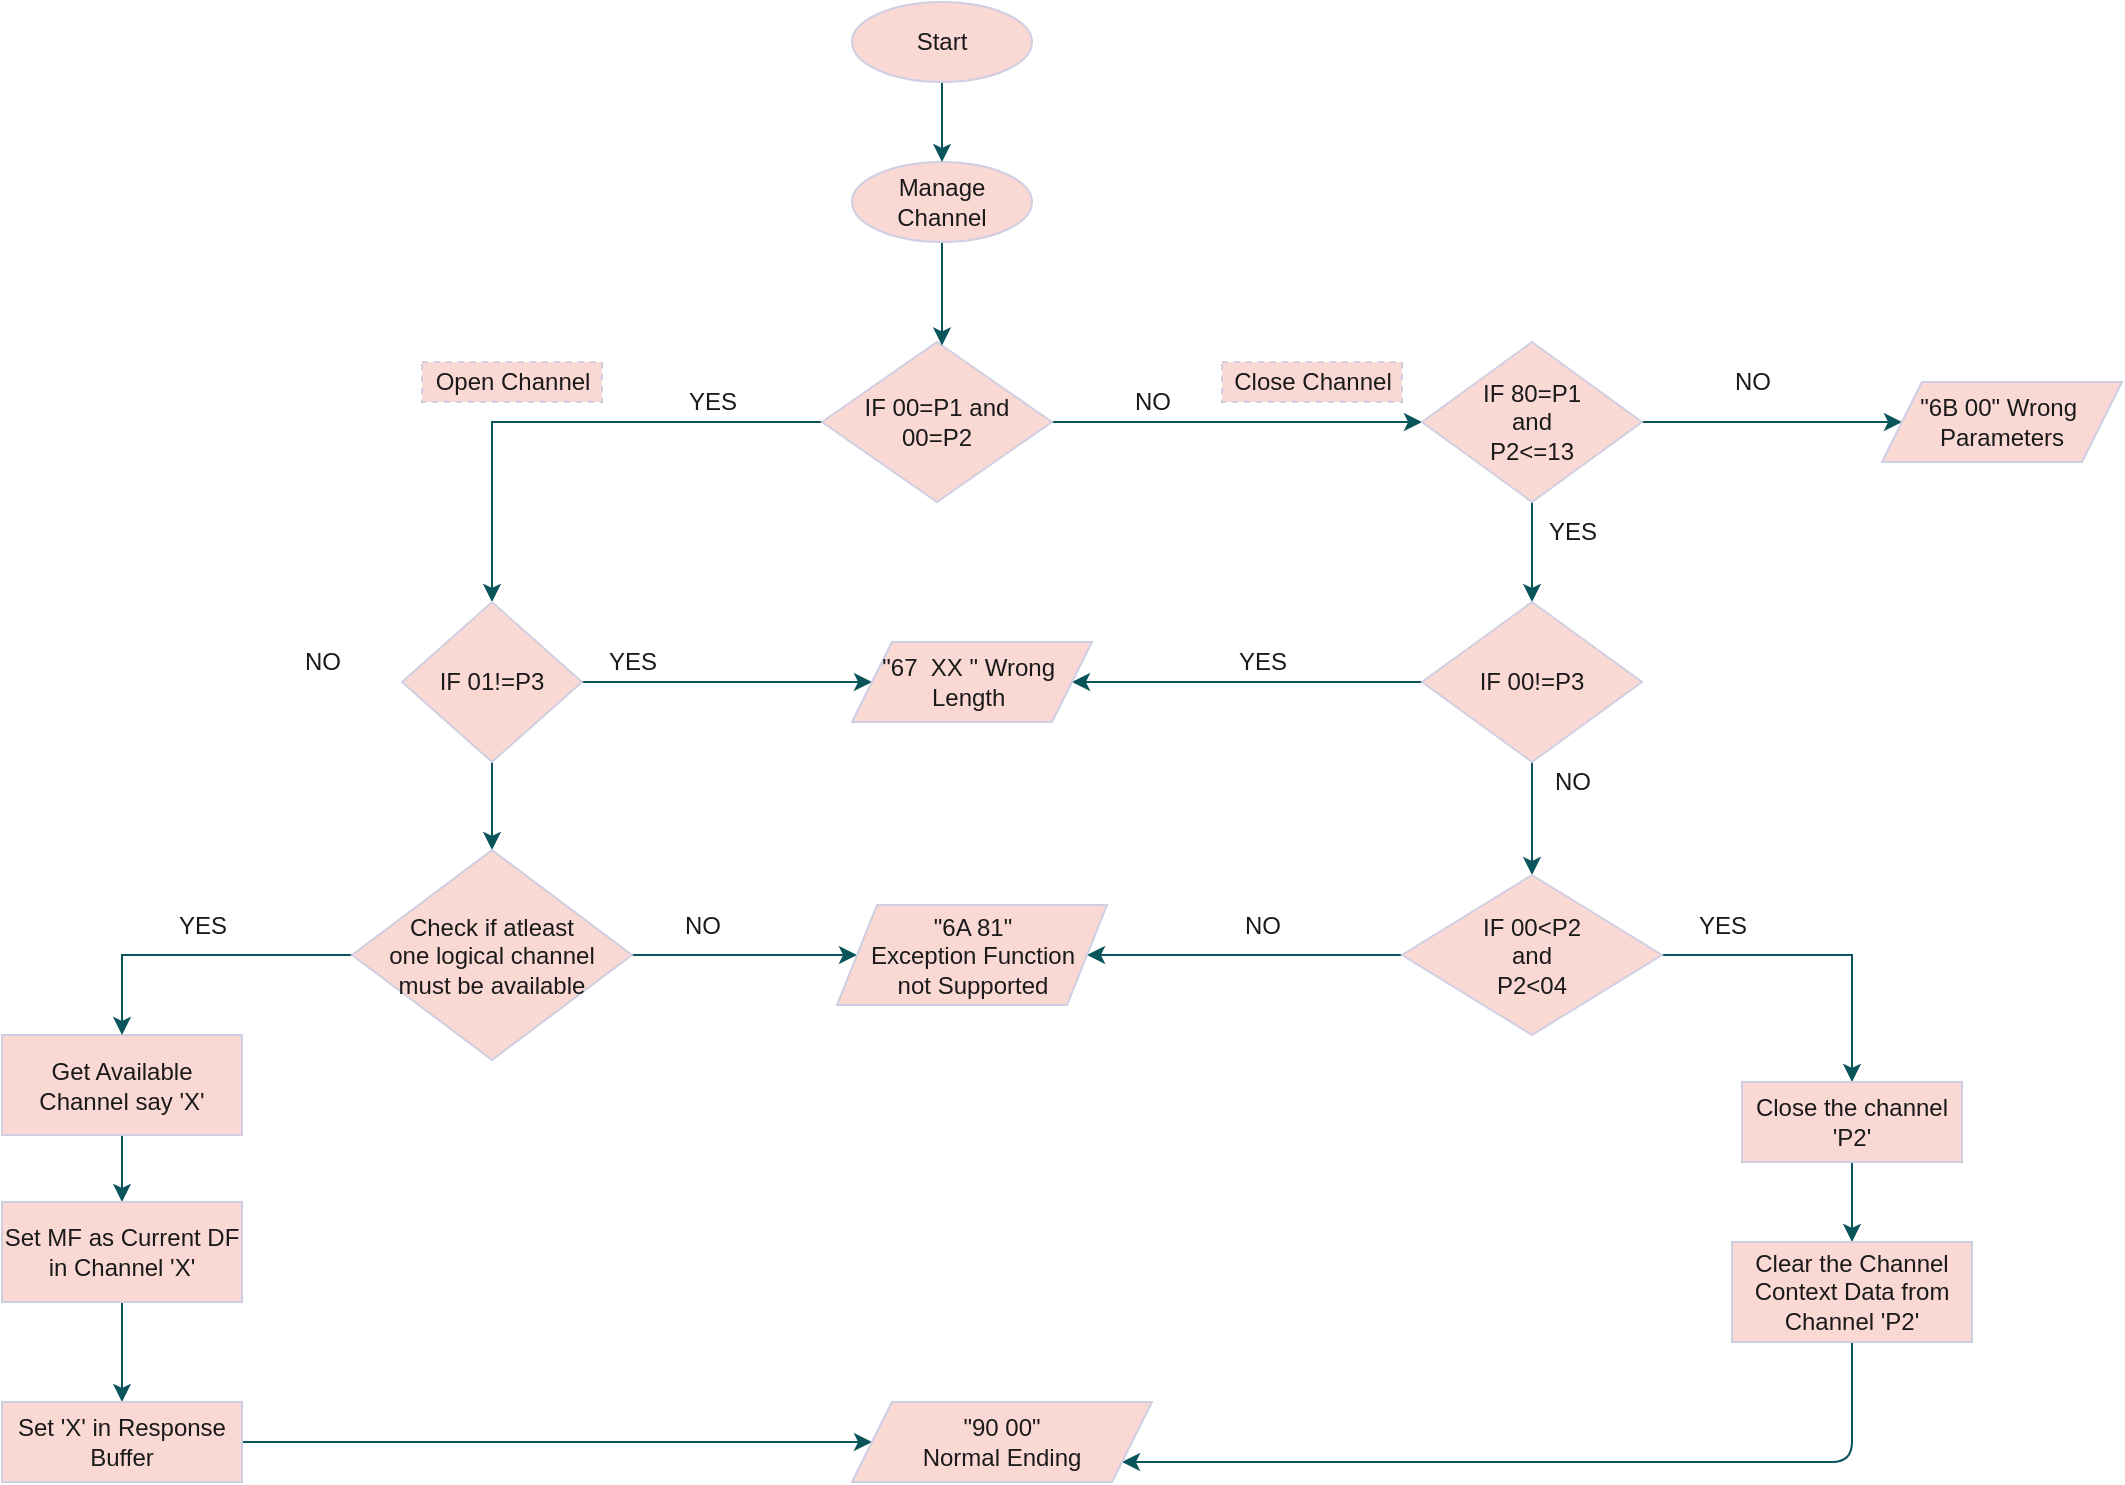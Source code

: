 <mxfile version="19.0.2" type="device"><diagram id="YL66SWaBnGhLtV6yJbkH" name="Page-1"><mxGraphModel dx="2297" dy="922" grid="1" gridSize="10" guides="1" tooltips="1" connect="1" arrows="1" fold="1" page="1" pageScale="1" pageWidth="850" pageHeight="1100" math="0" shadow="0"><root><mxCell id="0"/><mxCell id="1" parent="0"/><mxCell id="UBL2btK6Kd5AmHTf-uHv-17" style="edgeStyle=orthogonalEdgeStyle;rounded=0;orthogonalLoop=1;jettySize=auto;html=1;exitX=0;exitY=0.5;exitDx=0;exitDy=0;strokeColor=#09555B;fontColor=#1A1A1A;" parent="1" source="UBL2btK6Kd5AmHTf-uHv-11" target="UBL2btK6Kd5AmHTf-uHv-16" edge="1"><mxGeometry relative="1" as="geometry"/></mxCell><mxCell id="iEgVlOnn5d3h8MR2N2Ev-80" style="edgeStyle=orthogonalEdgeStyle;rounded=0;orthogonalLoop=1;jettySize=auto;html=1;strokeColor=#09555B;fontColor=#1A1A1A;entryX=0;entryY=0.5;entryDx=0;entryDy=0;" parent="1" source="UBL2btK6Kd5AmHTf-uHv-11" target="UBL2btK6Kd5AmHTf-uHv-14" edge="1"><mxGeometry relative="1" as="geometry"/></mxCell><mxCell id="UBL2btK6Kd5AmHTf-uHv-11" value="&amp;nbsp;IF 00=P1 and&amp;nbsp;&lt;br&gt;00=P2" style="rhombus;whiteSpace=wrap;html=1;fillColor=#FAD9D5;strokeColor=#D0CEE2;fontColor=#1A1A1A;" parent="1" vertex="1"><mxGeometry x="-340" y="350" width="115" height="80" as="geometry"/></mxCell><mxCell id="iEgVlOnn5d3h8MR2N2Ev-81" style="edgeStyle=orthogonalEdgeStyle;rounded=0;orthogonalLoop=1;jettySize=auto;html=1;entryX=0;entryY=0.5;entryDx=0;entryDy=0;strokeColor=#09555B;fontColor=#1A1A1A;" parent="1" source="UBL2btK6Kd5AmHTf-uHv-14" target="UBL2btK6Kd5AmHTf-uHv-156" edge="1"><mxGeometry relative="1" as="geometry"/></mxCell><mxCell id="iEgVlOnn5d3h8MR2N2Ev-82" style="edgeStyle=orthogonalEdgeStyle;rounded=0;orthogonalLoop=1;jettySize=auto;html=1;exitX=0.5;exitY=1;exitDx=0;exitDy=0;entryX=0.5;entryY=0;entryDx=0;entryDy=0;strokeColor=#09555B;fontColor=#1A1A1A;" parent="1" source="UBL2btK6Kd5AmHTf-uHv-14" target="UBL2btK6Kd5AmHTf-uHv-34" edge="1"><mxGeometry relative="1" as="geometry"/></mxCell><mxCell id="UBL2btK6Kd5AmHTf-uHv-14" value="IF 80=P1&lt;br&gt;and&lt;br&gt;P2&amp;lt;=13" style="rhombus;whiteSpace=wrap;html=1;fillColor=#FAD9D5;strokeColor=#D0CEE2;fontColor=#1A1A1A;" parent="1" vertex="1"><mxGeometry x="-40" y="350" width="110" height="80" as="geometry"/></mxCell><mxCell id="iEgVlOnn5d3h8MR2N2Ev-12" style="edgeStyle=orthogonalEdgeStyle;rounded=0;orthogonalLoop=1;jettySize=auto;html=1;entryX=0.5;entryY=0;entryDx=0;entryDy=0;strokeColor=#09555B;fontColor=#1A1A1A;exitX=0.5;exitY=1;exitDx=0;exitDy=0;" parent="1" source="UBL2btK6Kd5AmHTf-uHv-16" target="UBL2btK6Kd5AmHTf-uHv-60" edge="1"><mxGeometry relative="1" as="geometry"><mxPoint x="-510" y="570" as="sourcePoint"/></mxGeometry></mxCell><mxCell id="iEgVlOnn5d3h8MR2N2Ev-14" style="edgeStyle=orthogonalEdgeStyle;rounded=0;orthogonalLoop=1;jettySize=auto;html=1;entryX=0;entryY=0.5;entryDx=0;entryDy=0;strokeColor=#09555B;fontColor=#1A1A1A;" parent="1" source="UBL2btK6Kd5AmHTf-uHv-16" target="UBL2btK6Kd5AmHTf-uHv-167" edge="1"><mxGeometry relative="1" as="geometry"/></mxCell><mxCell id="UBL2btK6Kd5AmHTf-uHv-16" value="IF 01!=P3" style="rhombus;whiteSpace=wrap;html=1;fillColor=#FAD9D5;strokeColor=#D0CEE2;fontColor=#1A1A1A;" parent="1" vertex="1"><mxGeometry x="-550" y="480" width="90" height="80" as="geometry"/></mxCell><mxCell id="UBL2btK6Kd5AmHTf-uHv-171" style="edgeStyle=orthogonalEdgeStyle;rounded=0;orthogonalLoop=1;jettySize=auto;html=1;strokeColor=#09555B;fontColor=#1A1A1A;" parent="1" source="UBL2btK6Kd5AmHTf-uHv-19" target="UBL2btK6Kd5AmHTf-uHv-11" edge="1"><mxGeometry relative="1" as="geometry"><Array as="points"><mxPoint x="-280" y="330"/><mxPoint x="-280" y="330"/></Array></mxGeometry></mxCell><mxCell id="UBL2btK6Kd5AmHTf-uHv-19" value="Manage Channel" style="ellipse;whiteSpace=wrap;html=1;fillColor=#FAD9D5;strokeColor=#D0CEE2;fontColor=#1A1A1A;" parent="1" vertex="1"><mxGeometry x="-325" y="260" width="90" height="40" as="geometry"/></mxCell><mxCell id="UBL2btK6Kd5AmHTf-uHv-33" style="edgeStyle=orthogonalEdgeStyle;rounded=0;orthogonalLoop=1;jettySize=auto;html=1;exitX=0.5;exitY=1;exitDx=0;exitDy=0;strokeColor=#09555B;fontColor=#1A1A1A;" parent="1" edge="1"><mxGeometry relative="1" as="geometry"><mxPoint x="40" y="639" as="sourcePoint"/><mxPoint x="40" y="639" as="targetPoint"/></mxGeometry></mxCell><mxCell id="UBL2btK6Kd5AmHTf-uHv-130" style="edgeStyle=orthogonalEdgeStyle;rounded=0;orthogonalLoop=1;jettySize=auto;html=1;entryX=0.5;entryY=0;entryDx=0;entryDy=0;strokeColor=#09555B;fontColor=#1A1A1A;" parent="1" source="UBL2btK6Kd5AmHTf-uHv-34" target="UBL2btK6Kd5AmHTf-uHv-39" edge="1"><mxGeometry relative="1" as="geometry"/></mxCell><mxCell id="iEgVlOnn5d3h8MR2N2Ev-97" style="edgeStyle=orthogonalEdgeStyle;rounded=0;orthogonalLoop=1;jettySize=auto;html=1;entryX=1;entryY=0.5;entryDx=0;entryDy=0;strokeColor=#09555B;fontColor=#1A1A1A;" parent="1" source="UBL2btK6Kd5AmHTf-uHv-34" target="UBL2btK6Kd5AmHTf-uHv-167" edge="1"><mxGeometry relative="1" as="geometry"/></mxCell><mxCell id="UBL2btK6Kd5AmHTf-uHv-34" value="IF 00!=P3" style="rhombus;whiteSpace=wrap;html=1;fillColor=#FAD9D5;strokeColor=#D0CEE2;fontColor=#1A1A1A;" parent="1" vertex="1"><mxGeometry x="-40" y="480" width="110" height="80" as="geometry"/></mxCell><mxCell id="iEgVlOnn5d3h8MR2N2Ev-111" style="edgeStyle=orthogonalEdgeStyle;rounded=0;orthogonalLoop=1;jettySize=auto;html=1;strokeColor=#09555B;fontColor=#1A1A1A;entryX=0.5;entryY=0;entryDx=0;entryDy=0;" parent="1" source="UBL2btK6Kd5AmHTf-uHv-39" target="iEgVlOnn5d3h8MR2N2Ev-171" edge="1"><mxGeometry relative="1" as="geometry"><mxPoint x="120" y="780" as="targetPoint"/></mxGeometry></mxCell><mxCell id="iEgVlOnn5d3h8MR2N2Ev-117" style="edgeStyle=orthogonalEdgeStyle;rounded=0;orthogonalLoop=1;jettySize=auto;html=1;strokeColor=#09555B;fontColor=#1A1A1A;entryX=1;entryY=0.5;entryDx=0;entryDy=0;" parent="1" source="UBL2btK6Kd5AmHTf-uHv-39" target="iEgVlOnn5d3h8MR2N2Ev-73" edge="1"><mxGeometry relative="1" as="geometry"><mxPoint x="-500" y="779" as="targetPoint"/></mxGeometry></mxCell><mxCell id="UBL2btK6Kd5AmHTf-uHv-39" value="IF 00&amp;lt;P2&lt;br&gt;and&lt;br&gt;P2&amp;lt;04" style="rhombus;whiteSpace=wrap;html=1;fillColor=#FAD9D5;strokeColor=#D0CEE2;fontColor=#1A1A1A;" parent="1" vertex="1"><mxGeometry x="-50" y="616.5" width="130" height="80" as="geometry"/></mxCell><mxCell id="UBL2btK6Kd5AmHTf-uHv-149" value="YES" style="text;html=1;align=center;verticalAlign=middle;resizable=0;points=[];autosize=1;strokeColor=none;fillColor=none;fontColor=#1A1A1A;" parent="1" vertex="1"><mxGeometry x="-140" y="500" width="40" height="20" as="geometry"/></mxCell><mxCell id="UBL2btK6Kd5AmHTf-uHv-150" value="NO" style="text;html=1;align=center;verticalAlign=middle;resizable=0;points=[];autosize=1;strokeColor=none;fillColor=none;fontColor=#1A1A1A;" parent="1" vertex="1"><mxGeometry x="-190" y="370" width="30" height="20" as="geometry"/></mxCell><mxCell id="UBL2btK6Kd5AmHTf-uHv-153" value="YES" style="text;html=1;align=center;verticalAlign=middle;resizable=0;points=[];autosize=1;strokeColor=none;fillColor=none;fontColor=#1A1A1A;" parent="1" vertex="1"><mxGeometry x="-415" y="370" width="40" height="20" as="geometry"/></mxCell><mxCell id="UBL2btK6Kd5AmHTf-uHv-156" value="&quot;6B 00&quot; Wrong&amp;nbsp;&lt;br&gt;Parameters" style="shape=parallelogram;perimeter=parallelogramPerimeter;whiteSpace=wrap;html=1;fixedSize=1;fillColor=#FAD9D5;strokeColor=#D0CEE2;fontColor=#1A1A1A;" parent="1" vertex="1"><mxGeometry x="190" y="370" width="120" height="40" as="geometry"/></mxCell><mxCell id="UBL2btK6Kd5AmHTf-uHv-167" value="&quot;67&amp;nbsp; XX &quot; Wrong&amp;nbsp;&lt;br&gt;Length&amp;nbsp;" style="shape=parallelogram;perimeter=parallelogramPerimeter;whiteSpace=wrap;html=1;fixedSize=1;fillColor=#FAD9D5;strokeColor=#D0CEE2;fontColor=#1A1A1A;" parent="1" vertex="1"><mxGeometry x="-325" y="500" width="120" height="40" as="geometry"/></mxCell><mxCell id="UBL2btK6Kd5AmHTf-uHv-180" value="" style="edgeStyle=orthogonalEdgeStyle;rounded=0;orthogonalLoop=1;jettySize=auto;html=1;strokeColor=#09555B;fontColor=#1A1A1A;" parent="1" source="UBL2btK6Kd5AmHTf-uHv-179" target="UBL2btK6Kd5AmHTf-uHv-19" edge="1"><mxGeometry relative="1" as="geometry"/></mxCell><mxCell id="UBL2btK6Kd5AmHTf-uHv-179" value="Start" style="ellipse;whiteSpace=wrap;html=1;fillColor=#FAD9D5;strokeColor=#D0CEE2;fontColor=#1A1A1A;" parent="1" vertex="1"><mxGeometry x="-325" y="180" width="90" height="40" as="geometry"/></mxCell><mxCell id="iEgVlOnn5d3h8MR2N2Ev-76" style="edgeStyle=orthogonalEdgeStyle;rounded=0;orthogonalLoop=1;jettySize=auto;html=1;strokeColor=#09555B;fontColor=#1A1A1A;entryX=0;entryY=0.5;entryDx=0;entryDy=0;startArrow=none;" parent="1" source="UBL2btK6Kd5AmHTf-uHv-60" target="iEgVlOnn5d3h8MR2N2Ev-73" edge="1"><mxGeometry relative="1" as="geometry"><mxPoint x="-570" y="749" as="targetPoint"/><mxPoint x="-640" y="656.5" as="sourcePoint"/></mxGeometry></mxCell><mxCell id="iEgVlOnn5d3h8MR2N2Ev-16" value="NO" style="text;html=1;align=center;verticalAlign=middle;resizable=0;points=[];autosize=1;strokeColor=none;fillColor=none;fontColor=#1A1A1A;" parent="1" vertex="1"><mxGeometry x="-605" y="500" width="30" height="20" as="geometry"/></mxCell><mxCell id="iEgVlOnn5d3h8MR2N2Ev-17" value="YES" style="text;html=1;align=center;verticalAlign=middle;resizable=0;points=[];autosize=1;strokeColor=none;fillColor=none;fontColor=#1A1A1A;" parent="1" vertex="1"><mxGeometry x="-455" y="500" width="40" height="20" as="geometry"/></mxCell><mxCell id="iEgVlOnn5d3h8MR2N2Ev-133" style="edgeStyle=orthogonalEdgeStyle;rounded=0;orthogonalLoop=1;jettySize=auto;html=1;strokeColor=#09555B;fontColor=#1A1A1A;entryX=0.5;entryY=0;entryDx=0;entryDy=0;exitX=0.5;exitY=1;exitDx=0;exitDy=0;" parent="1" source="iEgVlOnn5d3h8MR2N2Ev-166" target="iEgVlOnn5d3h8MR2N2Ev-168" edge="1"><mxGeometry relative="1" as="geometry"><mxPoint x="-1032.5" y="790" as="targetPoint"/><mxPoint x="-690" y="790" as="sourcePoint"/></mxGeometry></mxCell><mxCell id="iEgVlOnn5d3h8MR2N2Ev-73" value="&quot;6A 81&quot;&lt;br&gt;Exception Function&lt;br&gt;&amp;nbsp;not Supported&amp;nbsp;" style="shape=parallelogram;perimeter=parallelogramPerimeter;whiteSpace=wrap;html=1;fixedSize=1;fillColor=#FAD9D5;strokeColor=#D0CEE2;fontColor=#1A1A1A;" parent="1" vertex="1"><mxGeometry x="-332.5" y="631.5" width="135" height="50" as="geometry"/></mxCell><mxCell id="iEgVlOnn5d3h8MR2N2Ev-74" value="YES" style="text;html=1;align=center;verticalAlign=middle;resizable=0;points=[];autosize=1;strokeColor=none;fillColor=none;fontColor=#1A1A1A;" parent="1" vertex="1"><mxGeometry x="-670" y="631.5" width="40" height="20" as="geometry"/></mxCell><mxCell id="iEgVlOnn5d3h8MR2N2Ev-75" value="NO" style="text;html=1;align=center;verticalAlign=middle;resizable=0;points=[];autosize=1;strokeColor=none;fillColor=none;fontColor=#1A1A1A;" parent="1" vertex="1"><mxGeometry x="-415" y="631.5" width="30" height="20" as="geometry"/></mxCell><mxCell id="iEgVlOnn5d3h8MR2N2Ev-77" value="YES" style="text;html=1;align=center;verticalAlign=middle;resizable=0;points=[];autosize=1;strokeColor=none;fillColor=none;fontColor=#1A1A1A;" parent="1" vertex="1"><mxGeometry x="10" y="430" width="50" height="30" as="geometry"/></mxCell><mxCell id="iEgVlOnn5d3h8MR2N2Ev-88" value="YES" style="text;html=1;align=center;verticalAlign=middle;resizable=0;points=[];autosize=1;strokeColor=none;fillColor=none;fontColor=#1A1A1A;" parent="1" vertex="1"><mxGeometry x="90" y="631.5" width="40" height="20" as="geometry"/></mxCell><mxCell id="iEgVlOnn5d3h8MR2N2Ev-98" value="NO" style="text;html=1;align=center;verticalAlign=middle;resizable=0;points=[];autosize=1;strokeColor=none;fillColor=none;fontColor=#1A1A1A;" parent="1" vertex="1"><mxGeometry x="-140" y="626.5" width="40" height="30" as="geometry"/></mxCell><mxCell id="iEgVlOnn5d3h8MR2N2Ev-101" value="NO" style="text;html=1;align=center;verticalAlign=middle;resizable=0;points=[];autosize=1;strokeColor=none;fillColor=none;fontColor=#1A1A1A;" parent="1" vertex="1"><mxGeometry x="20" y="560" width="30" height="20" as="geometry"/></mxCell><mxCell id="iEgVlOnn5d3h8MR2N2Ev-166" value="Get Available Channel say 'X'" style="rounded=0;whiteSpace=wrap;html=1;sketch=0;fontColor=#1A1A1A;strokeColor=#D0CEE2;fillColor=#FAD9D5;" parent="1" vertex="1"><mxGeometry x="-750" y="696.5" width="120" height="50" as="geometry"/></mxCell><mxCell id="iEgVlOnn5d3h8MR2N2Ev-204" style="edgeStyle=orthogonalEdgeStyle;curved=0;rounded=1;sketch=0;orthogonalLoop=1;jettySize=auto;html=1;entryX=0.5;entryY=0;entryDx=0;entryDy=0;fontColor=#1A1A1A;strokeColor=#09555B;exitX=0.5;exitY=1;exitDx=0;exitDy=0;" parent="1" source="iEgVlOnn5d3h8MR2N2Ev-168" target="iEgVlOnn5d3h8MR2N2Ev-170" edge="1"><mxGeometry relative="1" as="geometry"/></mxCell><mxCell id="iEgVlOnn5d3h8MR2N2Ev-168" value="Set MF as Current DF in Channel 'X'" style="rounded=0;whiteSpace=wrap;html=1;sketch=0;fontColor=#1A1A1A;strokeColor=#D0CEE2;fillColor=#FAD9D5;" parent="1" vertex="1"><mxGeometry x="-750" y="780" width="120" height="50" as="geometry"/></mxCell><mxCell id="iEgVlOnn5d3h8MR2N2Ev-201" style="edgeStyle=orthogonalEdgeStyle;curved=0;rounded=1;sketch=0;orthogonalLoop=1;jettySize=auto;html=1;fontColor=#1A1A1A;strokeColor=#09555B;entryX=0;entryY=0.5;entryDx=0;entryDy=0;exitX=1;exitY=0.5;exitDx=0;exitDy=0;" parent="1" source="iEgVlOnn5d3h8MR2N2Ev-170" target="iEgVlOnn5d3h8MR2N2Ev-175" edge="1"><mxGeometry relative="1" as="geometry"><Array as="points"/><mxPoint x="-780" y="910" as="sourcePoint"/></mxGeometry></mxCell><mxCell id="iEgVlOnn5d3h8MR2N2Ev-170" value="Set 'X' in Response Buffer" style="rounded=0;whiteSpace=wrap;html=1;sketch=0;fontColor=#1A1A1A;strokeColor=#D0CEE2;fillColor=#FAD9D5;" parent="1" vertex="1"><mxGeometry x="-750" y="880" width="120" height="40" as="geometry"/></mxCell><mxCell id="sVPsF_qYDUpvzD0n_74i-3" value="" style="edgeStyle=orthogonalEdgeStyle;rounded=0;orthogonalLoop=1;jettySize=auto;html=1;strokeColor=#09555B;fontColor=#1A1A1A;" parent="1" source="iEgVlOnn5d3h8MR2N2Ev-171" target="iEgVlOnn5d3h8MR2N2Ev-172" edge="1"><mxGeometry relative="1" as="geometry"/></mxCell><mxCell id="iEgVlOnn5d3h8MR2N2Ev-171" value="Close the channel 'P2'" style="rounded=0;whiteSpace=wrap;html=1;sketch=0;fontColor=#1A1A1A;strokeColor=#D0CEE2;fillColor=#FAD9D5;" parent="1" vertex="1"><mxGeometry x="120" y="720" width="110" height="40" as="geometry"/></mxCell><mxCell id="iEgVlOnn5d3h8MR2N2Ev-190" style="edgeStyle=orthogonalEdgeStyle;curved=0;rounded=1;sketch=0;orthogonalLoop=1;jettySize=auto;html=1;fontColor=#1A1A1A;strokeColor=#09555B;" parent="1" source="iEgVlOnn5d3h8MR2N2Ev-172" target="iEgVlOnn5d3h8MR2N2Ev-175" edge="1"><mxGeometry relative="1" as="geometry"><Array as="points"><mxPoint x="175" y="910"/></Array></mxGeometry></mxCell><mxCell id="iEgVlOnn5d3h8MR2N2Ev-172" value="Clear the Channel Context Data from&lt;br&gt;Channel 'P2'" style="rounded=0;whiteSpace=wrap;html=1;sketch=0;fontColor=#1A1A1A;strokeColor=#D0CEE2;fillColor=#FAD9D5;" parent="1" vertex="1"><mxGeometry x="115" y="800" width="120" height="50" as="geometry"/></mxCell><mxCell id="iEgVlOnn5d3h8MR2N2Ev-175" value="&quot;90 00&quot;&lt;br&gt;Normal Ending" style="shape=parallelogram;perimeter=parallelogramPerimeter;whiteSpace=wrap;html=1;fixedSize=1;rounded=0;sketch=0;fontColor=#1A1A1A;strokeColor=#D0CEE2;fillColor=#FAD9D5;" parent="1" vertex="1"><mxGeometry x="-325" y="880" width="150" height="40" as="geometry"/></mxCell><mxCell id="iEgVlOnn5d3h8MR2N2Ev-185" value="Open Channel" style="text;html=1;align=center;verticalAlign=middle;resizable=0;points=[];autosize=1;strokeColor=#D0CEE2;fillColor=#FAD9D5;dashed=1;fontColor=#1A1A1A;" parent="1" vertex="1"><mxGeometry x="-540" y="360" width="90" height="20" as="geometry"/></mxCell><mxCell id="iEgVlOnn5d3h8MR2N2Ev-186" value="Close Channel" style="text;html=1;align=center;verticalAlign=middle;resizable=0;points=[];autosize=1;strokeColor=#D0CEE2;fillColor=#FAD9D5;dashed=1;fontColor=#1A1A1A;" parent="1" vertex="1"><mxGeometry x="-140" y="360" width="90" height="20" as="geometry"/></mxCell><mxCell id="sVPsF_qYDUpvzD0n_74i-4" value="NO" style="text;html=1;align=center;verticalAlign=middle;resizable=0;points=[];autosize=1;strokeColor=none;fillColor=none;fontColor=#1A1A1A;" parent="1" vertex="1"><mxGeometry x="110" y="360" width="30" height="20" as="geometry"/></mxCell><mxCell id="sVPsF_qYDUpvzD0n_74i-6" style="edgeStyle=orthogonalEdgeStyle;rounded=0;orthogonalLoop=1;jettySize=auto;html=1;exitX=0;exitY=0.5;exitDx=0;exitDy=0;entryX=0.5;entryY=0;entryDx=0;entryDy=0;strokeColor=#09555B;fontColor=#1A1A1A;" parent="1" source="UBL2btK6Kd5AmHTf-uHv-60" target="iEgVlOnn5d3h8MR2N2Ev-166" edge="1"><mxGeometry relative="1" as="geometry"><mxPoint x="-580" y="656.5" as="sourcePoint"/><mxPoint x="-695" y="740" as="targetPoint"/><Array as="points"><mxPoint x="-690" y="657"/></Array></mxGeometry></mxCell><mxCell id="UBL2btK6Kd5AmHTf-uHv-60" value="Check if atleast &lt;br&gt;one logical channel&lt;br&gt;must be available" style="rhombus;whiteSpace=wrap;html=1;fillColor=#FAD9D5;strokeColor=#D0CEE2;fontColor=#1A1A1A;" parent="1" vertex="1"><mxGeometry x="-575" y="604" width="140" height="105" as="geometry"/></mxCell></root></mxGraphModel></diagram></mxfile>
